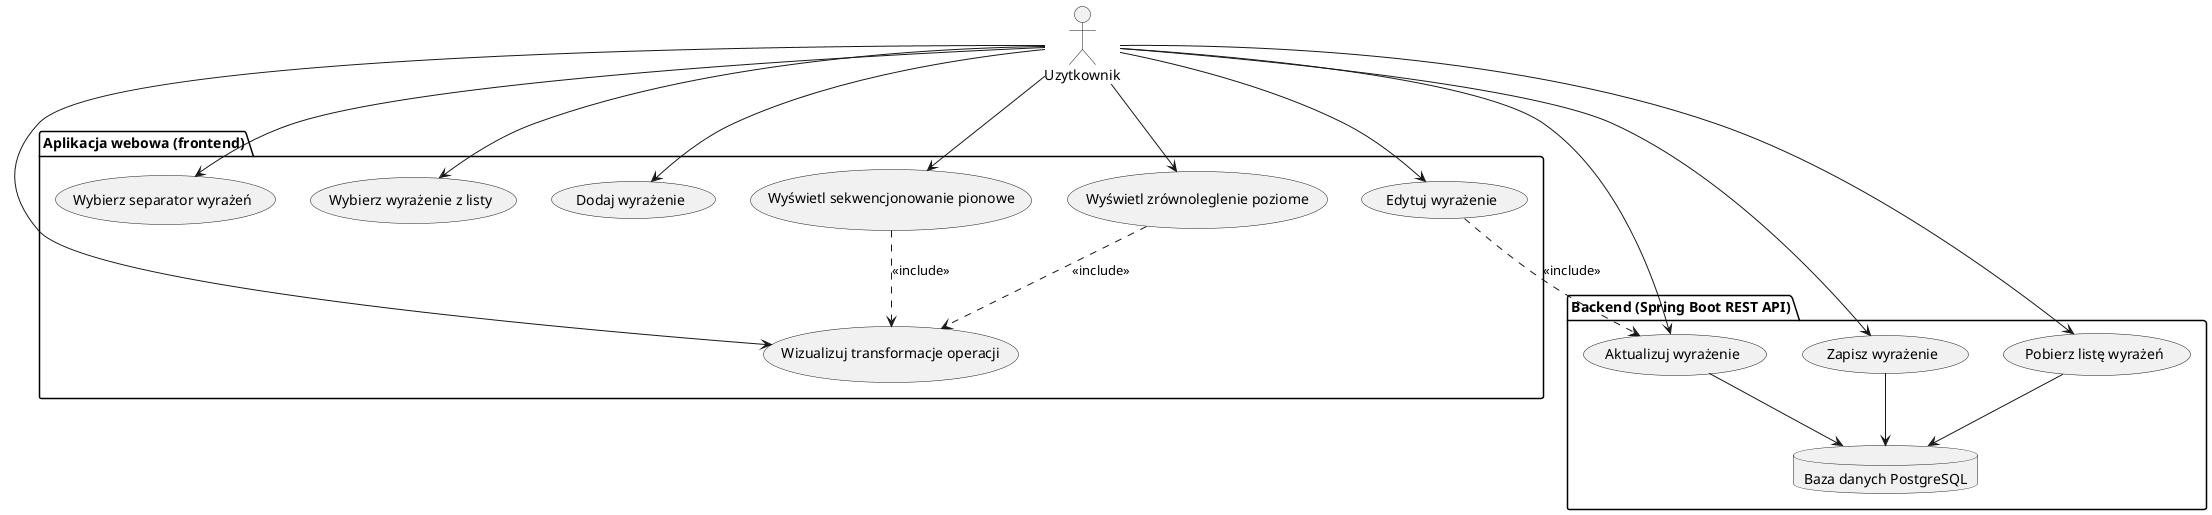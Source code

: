 @startuml
actor Uzytkownik

package "Aplikacja webowa (frontend)" {
    (Dodaj wyrażenie)
    (Edytuj wyrażenie)
    (Wyświetl zrównoleglenie poziome)
    (Wyświetl sekwencjonowanie pionowe)
    (Wybierz separator wyrażeń)
    (Wizualizuj transformacje operacji)
    (Wybierz wyrażenie z listy)

    Uzytkownik --> (Dodaj wyrażenie)
    Uzytkownik --> (Edytuj wyrażenie)
    Uzytkownik --> (Wyświetl zrównoleglenie poziome)
    Uzytkownik --> (Wyświetl sekwencjonowanie pionowe)
    Uzytkownik --> (Wybierz separator wyrażeń)
    Uzytkownik --> (Wizualizuj transformacje operacji)
    Uzytkownik --> (Wybierz wyrażenie z listy)
    
    (Wyświetl zrównoleglenie poziome) ..> (Wizualizuj transformacje operacji) : <<include>>
    (Wyświetl sekwencjonowanie pionowe) ..> (Wizualizuj transformacje operacji) : <<include>>
} 

package "Backend (Spring Boot REST API)" {
    (Pobierz listę wyrażeń)
    (Zapisz wyrażenie)
    (Aktualizuj wyrażenie)

    Uzytkownik --> (Pobierz listę wyrażeń)
    Uzytkownik --> (Zapisz wyrażenie) 
    Uzytkownik --> (Aktualizuj wyrażenie)
    
    (Edytuj wyrażenie) ..> (Aktualizuj wyrażenie) : <<include>>

    database "Baza danych PostgreSQL" as DB
    (Zapisz wyrażenie) --> DB
    (Aktualizuj wyrażenie) --> DB
    (Pobierz listę wyrażeń) --> DB
} 
@enduml